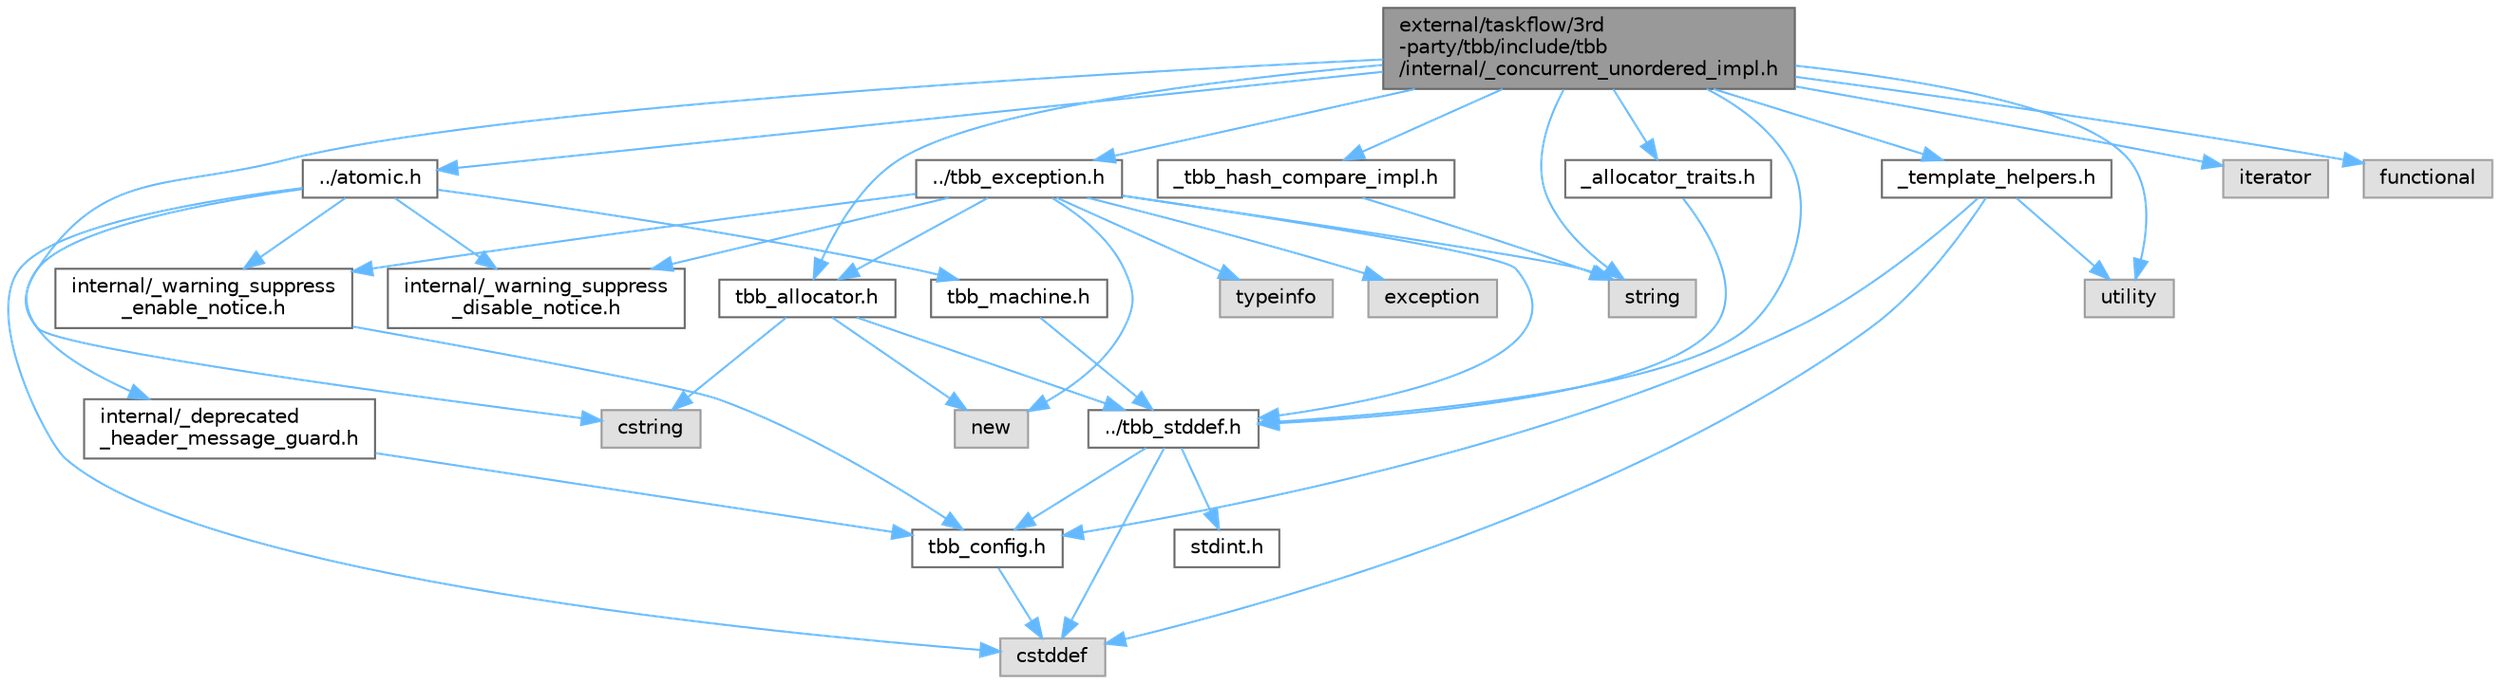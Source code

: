 digraph "external/taskflow/3rd-party/tbb/include/tbb/internal/_concurrent_unordered_impl.h"
{
 // LATEX_PDF_SIZE
  bgcolor="transparent";
  edge [fontname=Helvetica,fontsize=10,labelfontname=Helvetica,labelfontsize=10];
  node [fontname=Helvetica,fontsize=10,shape=box,height=0.2,width=0.4];
  Node1 [id="Node000001",label="external/taskflow/3rd\l-party/tbb/include/tbb\l/internal/_concurrent_unordered_impl.h",height=0.2,width=0.4,color="gray40", fillcolor="grey60", style="filled", fontcolor="black",tooltip=" "];
  Node1 -> Node2 [id="edge41_Node000001_Node000002",color="steelblue1",style="solid",tooltip=" "];
  Node2 [id="Node000002",label="../tbb_stddef.h",height=0.2,width=0.4,color="grey40", fillcolor="white", style="filled",URL="$tbb__stddef_8h.html",tooltip=" "];
  Node2 -> Node3 [id="edge42_Node000002_Node000003",color="steelblue1",style="solid",tooltip=" "];
  Node3 [id="Node000003",label="tbb_config.h",height=0.2,width=0.4,color="grey40", fillcolor="white", style="filled",URL="$tbb__config_8h.html",tooltip=" "];
  Node3 -> Node4 [id="edge43_Node000003_Node000004",color="steelblue1",style="solid",tooltip=" "];
  Node4 [id="Node000004",label="cstddef",height=0.2,width=0.4,color="grey60", fillcolor="#E0E0E0", style="filled",tooltip=" "];
  Node2 -> Node4 [id="edge44_Node000002_Node000004",color="steelblue1",style="solid",tooltip=" "];
  Node2 -> Node5 [id="edge45_Node000002_Node000005",color="steelblue1",style="solid",tooltip=" "];
  Node5 [id="Node000005",label="stdint.h",height=0.2,width=0.4,color="grey40", fillcolor="white", style="filled",URL="$stdint_8h.html",tooltip=" "];
  Node1 -> Node6 [id="edge46_Node000001_Node000006",color="steelblue1",style="solid",tooltip=" "];
  Node6 [id="Node000006",label="iterator",height=0.2,width=0.4,color="grey60", fillcolor="#E0E0E0", style="filled",tooltip=" "];
  Node1 -> Node7 [id="edge47_Node000001_Node000007",color="steelblue1",style="solid",tooltip=" "];
  Node7 [id="Node000007",label="utility",height=0.2,width=0.4,color="grey60", fillcolor="#E0E0E0", style="filled",tooltip=" "];
  Node1 -> Node8 [id="edge48_Node000001_Node000008",color="steelblue1",style="solid",tooltip=" "];
  Node8 [id="Node000008",label="functional",height=0.2,width=0.4,color="grey60", fillcolor="#E0E0E0", style="filled",tooltip=" "];
  Node1 -> Node9 [id="edge49_Node000001_Node000009",color="steelblue1",style="solid",tooltip=" "];
  Node9 [id="Node000009",label="string",height=0.2,width=0.4,color="grey60", fillcolor="#E0E0E0", style="filled",tooltip=" "];
  Node1 -> Node10 [id="edge50_Node000001_Node000010",color="steelblue1",style="solid",tooltip=" "];
  Node10 [id="Node000010",label="cstring",height=0.2,width=0.4,color="grey60", fillcolor="#E0E0E0", style="filled",tooltip=" "];
  Node1 -> Node11 [id="edge51_Node000001_Node000011",color="steelblue1",style="solid",tooltip=" "];
  Node11 [id="Node000011",label="../atomic.h",height=0.2,width=0.4,color="grey40", fillcolor="white", style="filled",URL="$external_2taskflow_23rd-party_2tbb_2include_2tbb_2atomic_8h.html",tooltip=" "];
  Node11 -> Node12 [id="edge52_Node000011_Node000012",color="steelblue1",style="solid",tooltip=" "];
  Node12 [id="Node000012",label="internal/_deprecated\l_header_message_guard.h",height=0.2,width=0.4,color="grey40", fillcolor="white", style="filled",URL="$__deprecated__header__message__guard_8h.html",tooltip=" "];
  Node12 -> Node3 [id="edge53_Node000012_Node000003",color="steelblue1",style="solid",tooltip=" "];
  Node11 -> Node13 [id="edge54_Node000011_Node000013",color="steelblue1",style="solid",tooltip=" "];
  Node13 [id="Node000013",label="internal/_warning_suppress\l_enable_notice.h",height=0.2,width=0.4,color="grey40", fillcolor="white", style="filled",URL="$__warning__suppress__enable__notice_8h.html",tooltip=" "];
  Node13 -> Node3 [id="edge55_Node000013_Node000003",color="steelblue1",style="solid",tooltip=" "];
  Node11 -> Node4 [id="edge56_Node000011_Node000004",color="steelblue1",style="solid",tooltip=" "];
  Node11 -> Node14 [id="edge57_Node000011_Node000014",color="steelblue1",style="solid",tooltip=" "];
  Node14 [id="Node000014",label="tbb_machine.h",height=0.2,width=0.4,color="grey40", fillcolor="white", style="filled",URL="$tbb__machine_8h.html",tooltip=" "];
  Node14 -> Node2 [id="edge58_Node000014_Node000002",color="steelblue1",style="solid",tooltip=" "];
  Node11 -> Node15 [id="edge59_Node000011_Node000015",color="steelblue1",style="solid",tooltip=" "];
  Node15 [id="Node000015",label="internal/_warning_suppress\l_disable_notice.h",height=0.2,width=0.4,color="grey40", fillcolor="white", style="filled",URL="$__warning__suppress__disable__notice_8h.html",tooltip=" "];
  Node1 -> Node16 [id="edge60_Node000001_Node000016",color="steelblue1",style="solid",tooltip=" "];
  Node16 [id="Node000016",label="../tbb_exception.h",height=0.2,width=0.4,color="grey40", fillcolor="white", style="filled",URL="$tbb__exception_8h.html",tooltip=" "];
  Node16 -> Node13 [id="edge61_Node000016_Node000013",color="steelblue1",style="solid",tooltip=" "];
  Node16 -> Node2 [id="edge62_Node000016_Node000002",color="steelblue1",style="solid",tooltip=" "];
  Node16 -> Node17 [id="edge63_Node000016_Node000017",color="steelblue1",style="solid",tooltip=" "];
  Node17 [id="Node000017",label="exception",height=0.2,width=0.4,color="grey60", fillcolor="#E0E0E0", style="filled",tooltip=" "];
  Node16 -> Node18 [id="edge64_Node000016_Node000018",color="steelblue1",style="solid",tooltip=" "];
  Node18 [id="Node000018",label="new",height=0.2,width=0.4,color="grey60", fillcolor="#E0E0E0", style="filled",tooltip=" "];
  Node16 -> Node9 [id="edge65_Node000016_Node000009",color="steelblue1",style="solid",tooltip=" "];
  Node16 -> Node19 [id="edge66_Node000016_Node000019",color="steelblue1",style="solid",tooltip=" "];
  Node19 [id="Node000019",label="tbb_allocator.h",height=0.2,width=0.4,color="grey40", fillcolor="white", style="filled",URL="$tbb__allocator_8h.html",tooltip=" "];
  Node19 -> Node2 [id="edge67_Node000019_Node000002",color="steelblue1",style="solid",tooltip=" "];
  Node19 -> Node18 [id="edge68_Node000019_Node000018",color="steelblue1",style="solid",tooltip=" "];
  Node19 -> Node10 [id="edge69_Node000019_Node000010",color="steelblue1",style="solid",tooltip=" "];
  Node16 -> Node20 [id="edge70_Node000016_Node000020",color="steelblue1",style="solid",tooltip=" "];
  Node20 [id="Node000020",label="typeinfo",height=0.2,width=0.4,color="grey60", fillcolor="#E0E0E0", style="filled",tooltip=" "];
  Node16 -> Node15 [id="edge71_Node000016_Node000015",color="steelblue1",style="solid",tooltip=" "];
  Node1 -> Node19 [id="edge72_Node000001_Node000019",color="steelblue1",style="solid",tooltip=" "];
  Node1 -> Node21 [id="edge73_Node000001_Node000021",color="steelblue1",style="solid",tooltip=" "];
  Node21 [id="Node000021",label="_allocator_traits.h",height=0.2,width=0.4,color="grey40", fillcolor="white", style="filled",URL="$__allocator__traits_8h.html",tooltip=" "];
  Node21 -> Node2 [id="edge74_Node000021_Node000002",color="steelblue1",style="solid",tooltip=" "];
  Node1 -> Node22 [id="edge75_Node000001_Node000022",color="steelblue1",style="solid",tooltip=" "];
  Node22 [id="Node000022",label="_tbb_hash_compare_impl.h",height=0.2,width=0.4,color="grey40", fillcolor="white", style="filled",URL="$__tbb__hash__compare__impl_8h.html",tooltip=" "];
  Node22 -> Node9 [id="edge76_Node000022_Node000009",color="steelblue1",style="solid",tooltip=" "];
  Node1 -> Node23 [id="edge77_Node000001_Node000023",color="steelblue1",style="solid",tooltip=" "];
  Node23 [id="Node000023",label="_template_helpers.h",height=0.2,width=0.4,color="grey40", fillcolor="white", style="filled",URL="$__template__helpers_8h.html",tooltip=" "];
  Node23 -> Node7 [id="edge78_Node000023_Node000007",color="steelblue1",style="solid",tooltip=" "];
  Node23 -> Node4 [id="edge79_Node000023_Node000004",color="steelblue1",style="solid",tooltip=" "];
  Node23 -> Node3 [id="edge80_Node000023_Node000003",color="steelblue1",style="solid",tooltip=" "];
}
